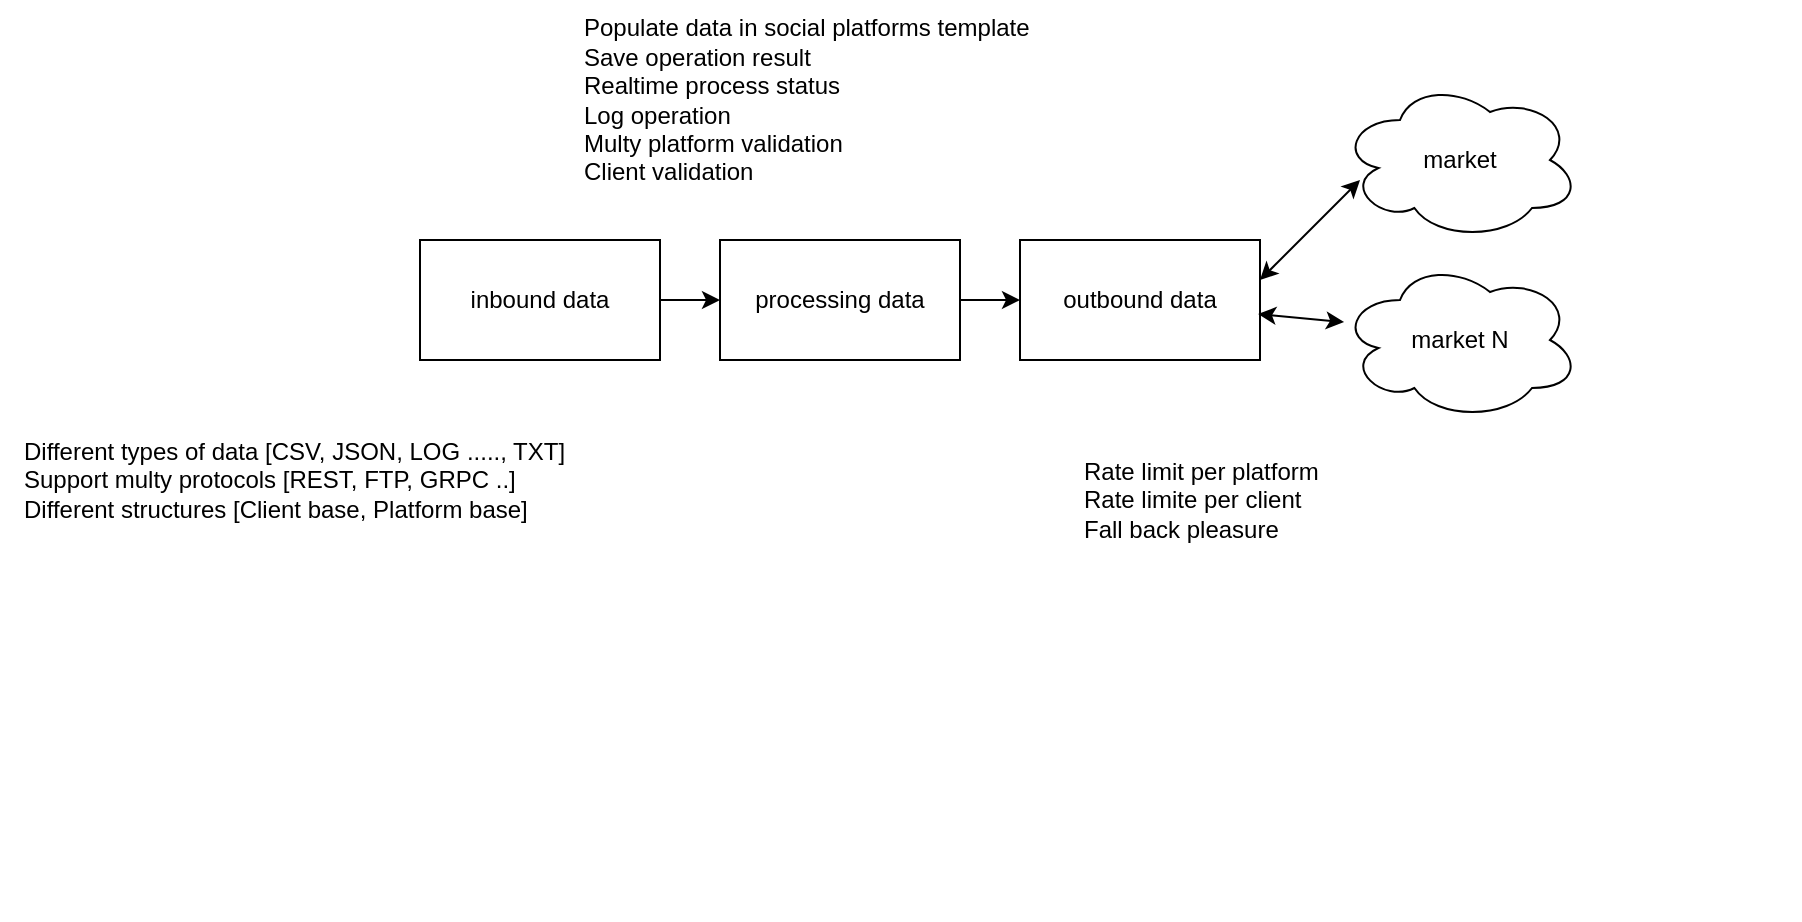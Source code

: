 <mxfile version="22.1.11" type="device">
  <diagram name="Page-1" id="BKRcmq_LCN3JNnhorab3">
    <mxGraphModel dx="1781" dy="546" grid="1" gridSize="10" guides="1" tooltips="1" connect="1" arrows="1" fold="1" page="1" pageScale="1" pageWidth="827" pageHeight="1169" math="0" shadow="0">
      <root>
        <mxCell id="0" />
        <mxCell id="1" parent="0" />
        <mxCell id="2aoibXkkcq1RXfgKp3iT-1" value="inbound data" style="rounded=0;whiteSpace=wrap;html=1;" vertex="1" parent="1">
          <mxGeometry x="160" y="150" width="120" height="60" as="geometry" />
        </mxCell>
        <mxCell id="2aoibXkkcq1RXfgKp3iT-2" value="processing data" style="rounded=0;whiteSpace=wrap;html=1;" vertex="1" parent="1">
          <mxGeometry x="310" y="150" width="120" height="60" as="geometry" />
        </mxCell>
        <mxCell id="2aoibXkkcq1RXfgKp3iT-3" value="outbound data" style="rounded=0;whiteSpace=wrap;html=1;" vertex="1" parent="1">
          <mxGeometry x="460" y="150" width="120" height="60" as="geometry" />
        </mxCell>
        <mxCell id="2aoibXkkcq1RXfgKp3iT-4" value="market" style="ellipse;shape=cloud;whiteSpace=wrap;html=1;" vertex="1" parent="1">
          <mxGeometry x="620" y="70" width="120" height="80" as="geometry" />
        </mxCell>
        <mxCell id="2aoibXkkcq1RXfgKp3iT-5" value="market N" style="ellipse;shape=cloud;whiteSpace=wrap;html=1;" vertex="1" parent="1">
          <mxGeometry x="620" y="160" width="120" height="80" as="geometry" />
        </mxCell>
        <mxCell id="2aoibXkkcq1RXfgKp3iT-6" value="" style="endArrow=classic;html=1;rounded=0;exitX=1;exitY=0.5;exitDx=0;exitDy=0;entryX=0;entryY=0.5;entryDx=0;entryDy=0;" edge="1" parent="1" source="2aoibXkkcq1RXfgKp3iT-1" target="2aoibXkkcq1RXfgKp3iT-2">
          <mxGeometry width="50" height="50" relative="1" as="geometry">
            <mxPoint x="260" y="300" as="sourcePoint" />
            <mxPoint x="310" y="250" as="targetPoint" />
          </mxGeometry>
        </mxCell>
        <mxCell id="2aoibXkkcq1RXfgKp3iT-7" value="" style="endArrow=classic;html=1;rounded=0;exitX=1;exitY=0.5;exitDx=0;exitDy=0;" edge="1" parent="1" source="2aoibXkkcq1RXfgKp3iT-2" target="2aoibXkkcq1RXfgKp3iT-3">
          <mxGeometry width="50" height="50" relative="1" as="geometry">
            <mxPoint x="440" y="300" as="sourcePoint" />
            <mxPoint x="490" y="250" as="targetPoint" />
          </mxGeometry>
        </mxCell>
        <mxCell id="2aoibXkkcq1RXfgKp3iT-8" value="Different types of data [CSV, JSON, LOG ....., TXT]&lt;br&gt;Support multy protocols [REST, FTP, GRPC ..]&lt;br&gt;Different structures [Client base, Platform base]" style="text;html=1;strokeColor=none;fillColor=none;align=left;verticalAlign=middle;whiteSpace=wrap;rounded=0;" vertex="1" parent="1">
          <mxGeometry x="-40" y="220" width="360" height="100" as="geometry" />
        </mxCell>
        <mxCell id="2aoibXkkcq1RXfgKp3iT-9" value="Populate data in social platforms template&lt;br&gt;Save operation result&amp;nbsp;&lt;br&gt;Realtime process status&lt;br&gt;Log operation&lt;br&gt;Multy platform validation&lt;br&gt;Client validation" style="text;html=1;strokeColor=none;fillColor=none;align=left;verticalAlign=middle;whiteSpace=wrap;rounded=0;" vertex="1" parent="1">
          <mxGeometry x="240" y="30" width="360" height="100" as="geometry" />
        </mxCell>
        <mxCell id="2aoibXkkcq1RXfgKp3iT-10" value="Rate limit per platform&lt;br&gt;Rate limite per client&lt;br&gt;Fall back pleasure" style="text;html=1;strokeColor=none;fillColor=none;align=left;verticalAlign=middle;whiteSpace=wrap;rounded=0;" vertex="1" parent="1">
          <mxGeometry x="490" y="230" width="360" height="100" as="geometry" />
        </mxCell>
        <mxCell id="2aoibXkkcq1RXfgKp3iT-11" value="&lt;div style=&quot;text-align: left;&quot;&gt;&lt;br&gt;&lt;/div&gt;" style="text;html=1;strokeColor=none;fillColor=none;align=center;verticalAlign=middle;whiteSpace=wrap;rounded=0;" vertex="1" parent="1">
          <mxGeometry x="-50" y="410" width="240" height="80" as="geometry" />
        </mxCell>
        <mxCell id="2aoibXkkcq1RXfgKp3iT-13" value="" style="endArrow=classic;startArrow=classic;html=1;rounded=0;" edge="1" parent="1">
          <mxGeometry width="50" height="50" relative="1" as="geometry">
            <mxPoint x="580" y="170" as="sourcePoint" />
            <mxPoint x="630" y="120" as="targetPoint" />
          </mxGeometry>
        </mxCell>
        <mxCell id="2aoibXkkcq1RXfgKp3iT-14" value="" style="endArrow=classic;startArrow=classic;html=1;rounded=0;entryX=0.017;entryY=0.388;entryDx=0;entryDy=0;entryPerimeter=0;exitX=0.992;exitY=0.617;exitDx=0;exitDy=0;exitPerimeter=0;" edge="1" parent="1" source="2aoibXkkcq1RXfgKp3iT-3" target="2aoibXkkcq1RXfgKp3iT-5">
          <mxGeometry width="50" height="50" relative="1" as="geometry">
            <mxPoint x="560" y="210" as="sourcePoint" />
            <mxPoint x="610" y="160" as="targetPoint" />
          </mxGeometry>
        </mxCell>
      </root>
    </mxGraphModel>
  </diagram>
</mxfile>
